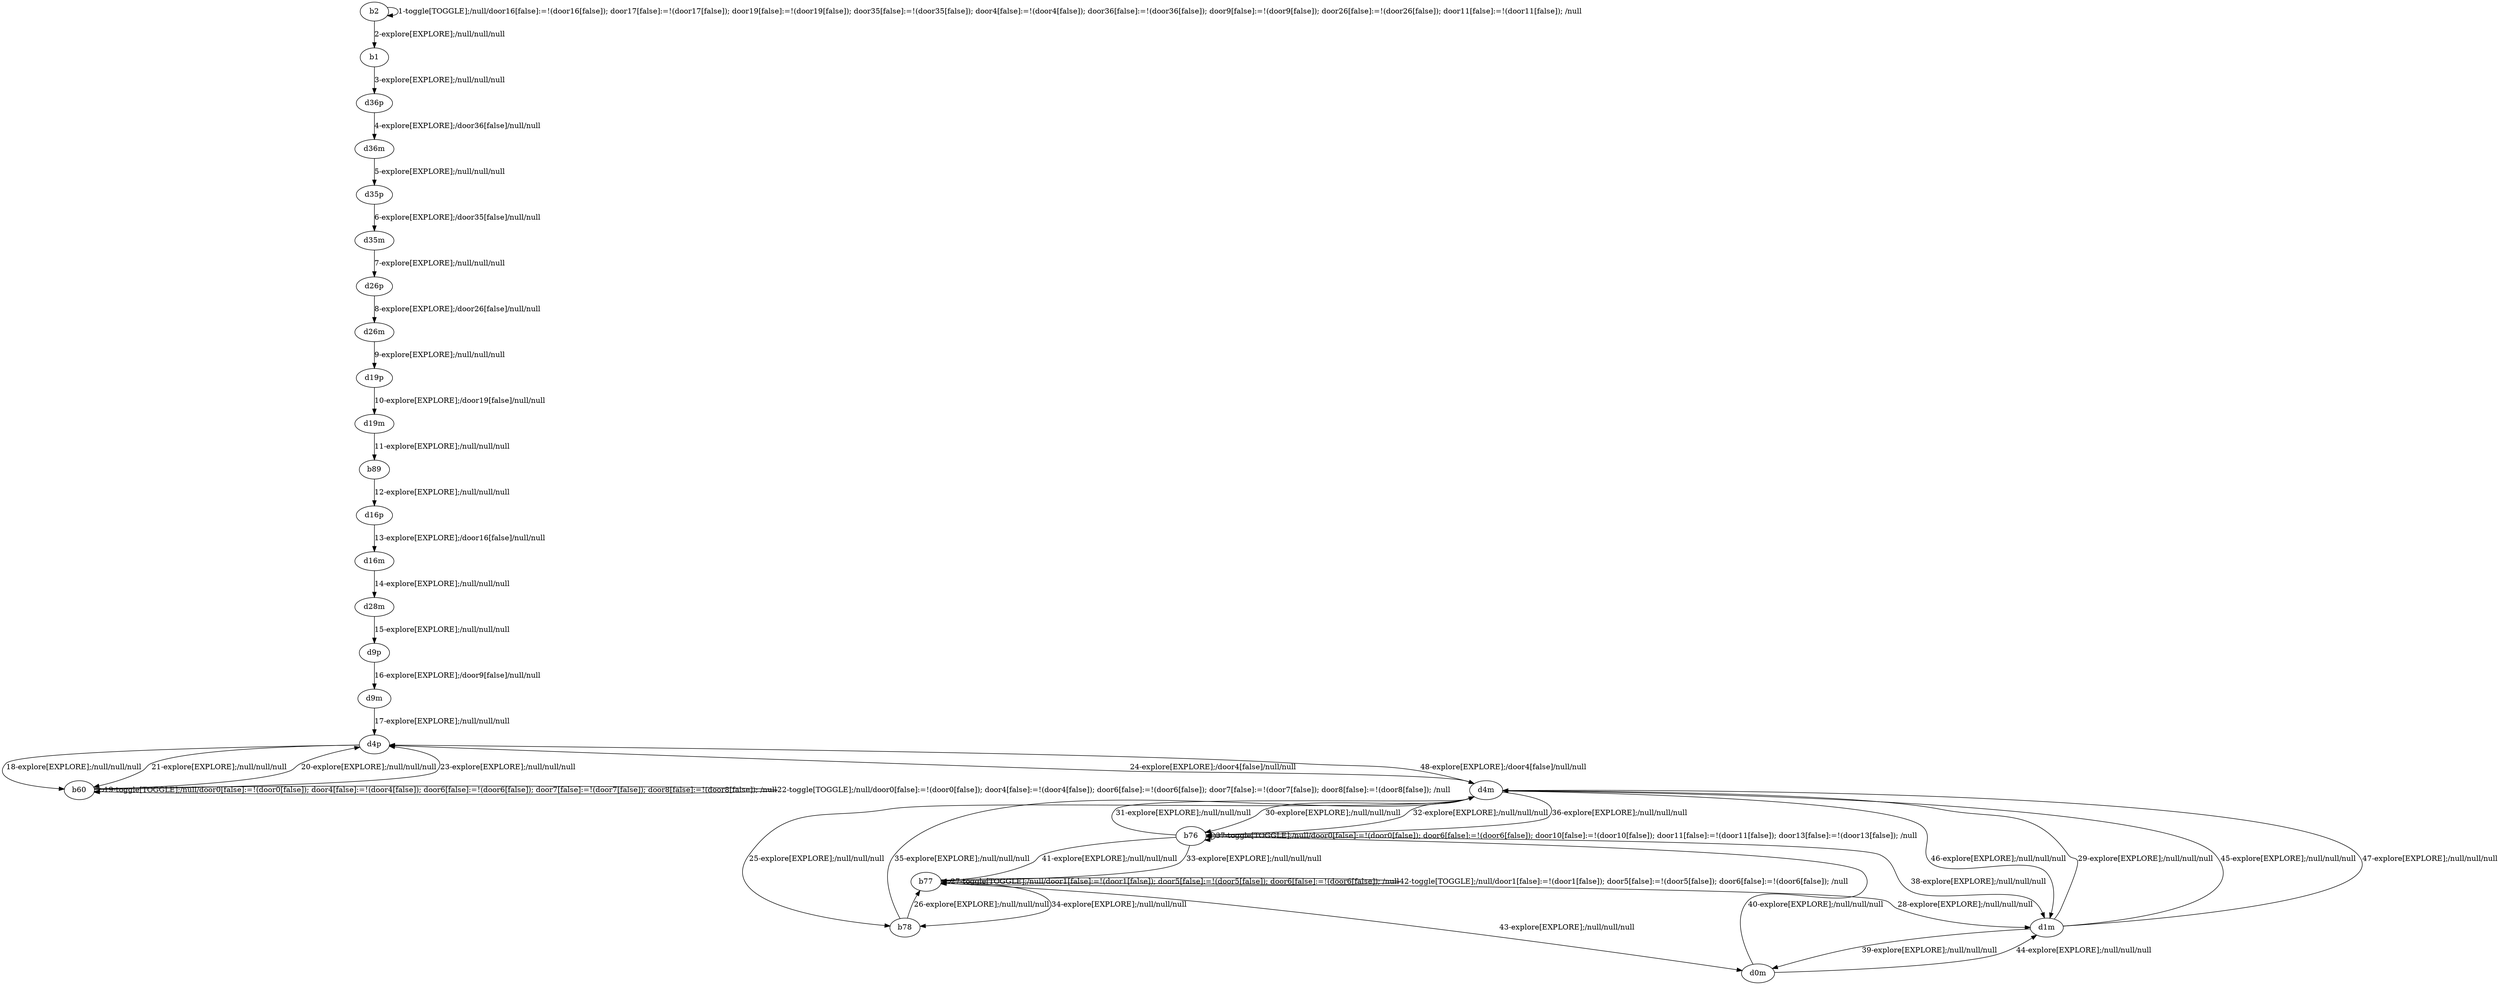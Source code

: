 # Total number of goals covered by this test: 4
# b78 --> b77
# b77 --> d0m
# d4m --> b78
# b77 --> d1m

digraph g {
"b2" -> "b2" [label = "1-toggle[TOGGLE];/null/door16[false]:=!(door16[false]); door17[false]:=!(door17[false]); door19[false]:=!(door19[false]); door35[false]:=!(door35[false]); door4[false]:=!(door4[false]); door36[false]:=!(door36[false]); door9[false]:=!(door9[false]); door26[false]:=!(door26[false]); door11[false]:=!(door11[false]); /null"];
"b2" -> "b1" [label = "2-explore[EXPLORE];/null/null/null"];
"b1" -> "d36p" [label = "3-explore[EXPLORE];/null/null/null"];
"d36p" -> "d36m" [label = "4-explore[EXPLORE];/door36[false]/null/null"];
"d36m" -> "d35p" [label = "5-explore[EXPLORE];/null/null/null"];
"d35p" -> "d35m" [label = "6-explore[EXPLORE];/door35[false]/null/null"];
"d35m" -> "d26p" [label = "7-explore[EXPLORE];/null/null/null"];
"d26p" -> "d26m" [label = "8-explore[EXPLORE];/door26[false]/null/null"];
"d26m" -> "d19p" [label = "9-explore[EXPLORE];/null/null/null"];
"d19p" -> "d19m" [label = "10-explore[EXPLORE];/door19[false]/null/null"];
"d19m" -> "b89" [label = "11-explore[EXPLORE];/null/null/null"];
"b89" -> "d16p" [label = "12-explore[EXPLORE];/null/null/null"];
"d16p" -> "d16m" [label = "13-explore[EXPLORE];/door16[false]/null/null"];
"d16m" -> "d28m" [label = "14-explore[EXPLORE];/null/null/null"];
"d28m" -> "d9p" [label = "15-explore[EXPLORE];/null/null/null"];
"d9p" -> "d9m" [label = "16-explore[EXPLORE];/door9[false]/null/null"];
"d9m" -> "d4p" [label = "17-explore[EXPLORE];/null/null/null"];
"d4p" -> "b60" [label = "18-explore[EXPLORE];/null/null/null"];
"b60" -> "b60" [label = "19-toggle[TOGGLE];/null/door0[false]:=!(door0[false]); door4[false]:=!(door4[false]); door6[false]:=!(door6[false]); door7[false]:=!(door7[false]); door8[false]:=!(door8[false]); /null"];
"b60" -> "d4p" [label = "20-explore[EXPLORE];/null/null/null"];
"d4p" -> "b60" [label = "21-explore[EXPLORE];/null/null/null"];
"b60" -> "b60" [label = "22-toggle[TOGGLE];/null/door0[false]:=!(door0[false]); door4[false]:=!(door4[false]); door6[false]:=!(door6[false]); door7[false]:=!(door7[false]); door8[false]:=!(door8[false]); /null"];
"b60" -> "d4p" [label = "23-explore[EXPLORE];/null/null/null"];
"d4p" -> "d4m" [label = "24-explore[EXPLORE];/door4[false]/null/null"];
"d4m" -> "b78" [label = "25-explore[EXPLORE];/null/null/null"];
"b78" -> "b77" [label = "26-explore[EXPLORE];/null/null/null"];
"b77" -> "b77" [label = "27-toggle[TOGGLE];/null/door1[false]:=!(door1[false]); door5[false]:=!(door5[false]); door6[false]:=!(door6[false]); /null"];
"b77" -> "d1m" [label = "28-explore[EXPLORE];/null/null/null"];
"d1m" -> "d4m" [label = "29-explore[EXPLORE];/null/null/null"];
"d4m" -> "b76" [label = "30-explore[EXPLORE];/null/null/null"];
"b76" -> "d4m" [label = "31-explore[EXPLORE];/null/null/null"];
"d4m" -> "b76" [label = "32-explore[EXPLORE];/null/null/null"];
"b76" -> "b77" [label = "33-explore[EXPLORE];/null/null/null"];
"b77" -> "b78" [label = "34-explore[EXPLORE];/null/null/null"];
"b78" -> "d4m" [label = "35-explore[EXPLORE];/null/null/null"];
"d4m" -> "b76" [label = "36-explore[EXPLORE];/null/null/null"];
"b76" -> "b76" [label = "37-toggle[TOGGLE];/null/door0[false]:=!(door0[false]); door6[false]:=!(door6[false]); door10[false]:=!(door10[false]); door11[false]:=!(door11[false]); door13[false]:=!(door13[false]); /null"];
"b76" -> "d1m" [label = "38-explore[EXPLORE];/null/null/null"];
"d1m" -> "d0m" [label = "39-explore[EXPLORE];/null/null/null"];
"d0m" -> "b76" [label = "40-explore[EXPLORE];/null/null/null"];
"b76" -> "b77" [label = "41-explore[EXPLORE];/null/null/null"];
"b77" -> "b77" [label = "42-toggle[TOGGLE];/null/door1[false]:=!(door1[false]); door5[false]:=!(door5[false]); door6[false]:=!(door6[false]); /null"];
"b77" -> "d0m" [label = "43-explore[EXPLORE];/null/null/null"];
"d0m" -> "d1m" [label = "44-explore[EXPLORE];/null/null/null"];
"d1m" -> "d4m" [label = "45-explore[EXPLORE];/null/null/null"];
"d4m" -> "d1m" [label = "46-explore[EXPLORE];/null/null/null"];
"d1m" -> "d4m" [label = "47-explore[EXPLORE];/null/null/null"];
"d4m" -> "d4p" [label = "48-explore[EXPLORE];/door4[false]/null/null"];
}